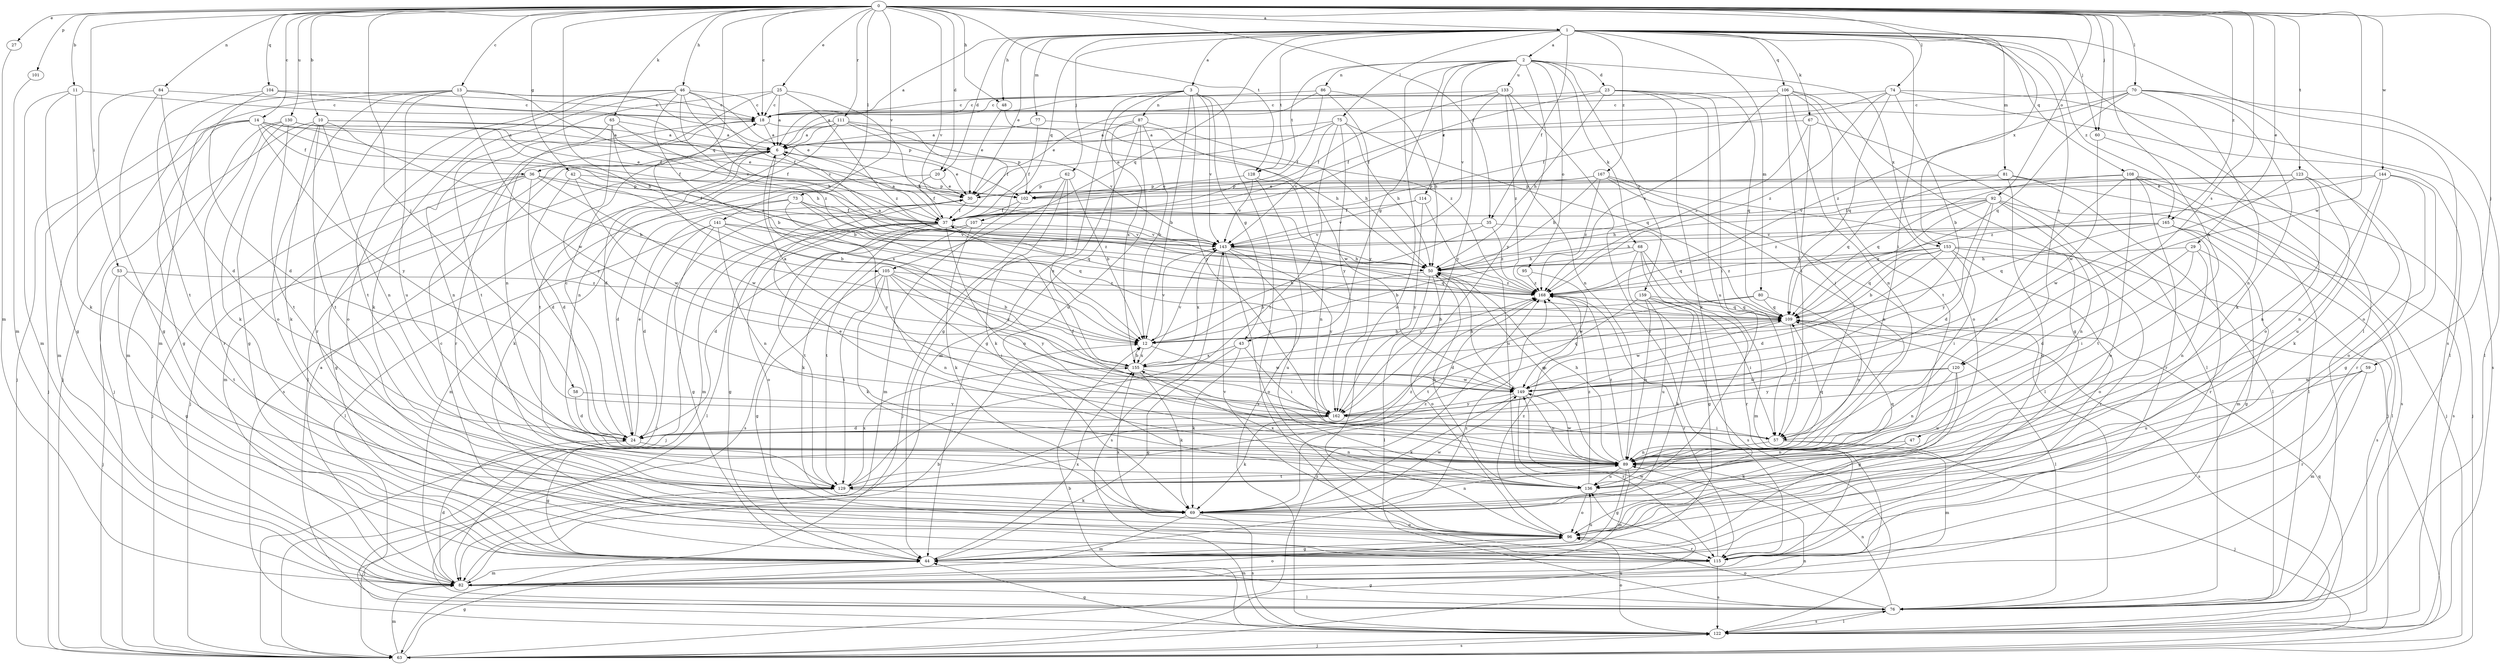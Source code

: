 strict digraph  {
0;
1;
2;
3;
6;
10;
11;
12;
13;
14;
18;
20;
23;
24;
25;
27;
29;
30;
35;
36;
37;
42;
43;
44;
46;
47;
48;
50;
53;
57;
58;
59;
60;
62;
63;
65;
67;
68;
69;
70;
73;
74;
75;
76;
77;
80;
81;
82;
84;
86;
87;
89;
92;
95;
96;
101;
102;
104;
105;
106;
107;
108;
109;
111;
114;
115;
120;
122;
123;
128;
129;
130;
133;
136;
141;
143;
144;
149;
153;
155;
159;
162;
165;
167;
168;
0 -> 1  [label=a];
0 -> 10  [label=b];
0 -> 11  [label=b];
0 -> 12  [label=b];
0 -> 13  [label=c];
0 -> 14  [label=c];
0 -> 18  [label=c];
0 -> 20  [label=d];
0 -> 25  [label=e];
0 -> 27  [label=e];
0 -> 29  [label=e];
0 -> 35  [label=f];
0 -> 42  [label=g];
0 -> 46  [label=h];
0 -> 47  [label=h];
0 -> 48  [label=h];
0 -> 53  [label=i];
0 -> 58  [label=j];
0 -> 59  [label=j];
0 -> 60  [label=j];
0 -> 65  [label=k];
0 -> 70  [label=l];
0 -> 73  [label=l];
0 -> 74  [label=l];
0 -> 84  [label=n];
0 -> 92  [label=o];
0 -> 101  [label=p];
0 -> 104  [label=q];
0 -> 105  [label=q];
0 -> 111  [label=r];
0 -> 120  [label=s];
0 -> 123  [label=t];
0 -> 128  [label=t];
0 -> 130  [label=u];
0 -> 141  [label=v];
0 -> 143  [label=v];
0 -> 144  [label=w];
0 -> 149  [label=w];
0 -> 153  [label=x];
0 -> 165  [label=z];
1 -> 2  [label=a];
1 -> 3  [label=a];
1 -> 6  [label=a];
1 -> 20  [label=d];
1 -> 30  [label=e];
1 -> 35  [label=f];
1 -> 48  [label=h];
1 -> 57  [label=i];
1 -> 60  [label=j];
1 -> 62  [label=j];
1 -> 67  [label=k];
1 -> 75  [label=l];
1 -> 76  [label=l];
1 -> 77  [label=m];
1 -> 80  [label=m];
1 -> 81  [label=m];
1 -> 105  [label=q];
1 -> 106  [label=q];
1 -> 107  [label=q];
1 -> 108  [label=q];
1 -> 120  [label=s];
1 -> 122  [label=s];
1 -> 128  [label=t];
1 -> 165  [label=z];
1 -> 167  [label=z];
2 -> 23  [label=d];
2 -> 43  [label=g];
2 -> 68  [label=k];
2 -> 86  [label=n];
2 -> 95  [label=o];
2 -> 96  [label=o];
2 -> 114  [label=r];
2 -> 128  [label=t];
2 -> 133  [label=u];
2 -> 143  [label=v];
2 -> 153  [label=x];
2 -> 159  [label=y];
2 -> 162  [label=y];
3 -> 6  [label=a];
3 -> 12  [label=b];
3 -> 43  [label=g];
3 -> 44  [label=g];
3 -> 87  [label=n];
3 -> 115  [label=r];
3 -> 143  [label=v];
3 -> 155  [label=x];
3 -> 162  [label=y];
6 -> 30  [label=e];
6 -> 36  [label=f];
6 -> 63  [label=j];
6 -> 76  [label=l];
6 -> 122  [label=s];
6 -> 155  [label=x];
10 -> 6  [label=a];
10 -> 12  [label=b];
10 -> 30  [label=e];
10 -> 44  [label=g];
10 -> 63  [label=j];
10 -> 69  [label=k];
10 -> 89  [label=n];
10 -> 129  [label=t];
11 -> 18  [label=c];
11 -> 44  [label=g];
11 -> 69  [label=k];
11 -> 82  [label=m];
12 -> 143  [label=v];
12 -> 149  [label=w];
12 -> 155  [label=x];
13 -> 18  [label=c];
13 -> 30  [label=e];
13 -> 63  [label=j];
13 -> 82  [label=m];
13 -> 96  [label=o];
13 -> 115  [label=r];
13 -> 136  [label=u];
13 -> 143  [label=v];
13 -> 149  [label=w];
14 -> 6  [label=a];
14 -> 36  [label=f];
14 -> 37  [label=f];
14 -> 44  [label=g];
14 -> 50  [label=h];
14 -> 63  [label=j];
14 -> 82  [label=m];
14 -> 162  [label=y];
18 -> 6  [label=a];
18 -> 102  [label=p];
18 -> 115  [label=r];
20 -> 30  [label=e];
20 -> 37  [label=f];
20 -> 69  [label=k];
23 -> 18  [label=c];
23 -> 37  [label=f];
23 -> 50  [label=h];
23 -> 57  [label=i];
23 -> 69  [label=k];
23 -> 109  [label=q];
23 -> 136  [label=u];
24 -> 18  [label=c];
24 -> 30  [label=e];
24 -> 44  [label=g];
24 -> 89  [label=n];
25 -> 6  [label=a];
25 -> 18  [label=c];
25 -> 50  [label=h];
25 -> 89  [label=n];
25 -> 129  [label=t];
25 -> 168  [label=z];
27 -> 82  [label=m];
29 -> 24  [label=d];
29 -> 44  [label=g];
29 -> 50  [label=h];
29 -> 57  [label=i];
29 -> 89  [label=n];
30 -> 37  [label=f];
30 -> 63  [label=j];
30 -> 82  [label=m];
35 -> 12  [label=b];
35 -> 109  [label=q];
35 -> 143  [label=v];
35 -> 168  [label=z];
36 -> 24  [label=d];
36 -> 37  [label=f];
36 -> 44  [label=g];
36 -> 63  [label=j];
36 -> 82  [label=m];
36 -> 102  [label=p];
36 -> 149  [label=w];
37 -> 6  [label=a];
37 -> 44  [label=g];
37 -> 63  [label=j];
37 -> 69  [label=k];
37 -> 76  [label=l];
37 -> 89  [label=n];
37 -> 96  [label=o];
37 -> 129  [label=t];
37 -> 143  [label=v];
42 -> 12  [label=b];
42 -> 24  [label=d];
42 -> 102  [label=p];
42 -> 149  [label=w];
43 -> 44  [label=g];
43 -> 57  [label=i];
43 -> 69  [label=k];
43 -> 155  [label=x];
44 -> 82  [label=m];
44 -> 136  [label=u];
44 -> 155  [label=x];
44 -> 168  [label=z];
46 -> 12  [label=b];
46 -> 18  [label=c];
46 -> 50  [label=h];
46 -> 69  [label=k];
46 -> 96  [label=o];
46 -> 102  [label=p];
46 -> 129  [label=t];
46 -> 143  [label=v];
46 -> 168  [label=z];
47 -> 69  [label=k];
47 -> 89  [label=n];
48 -> 30  [label=e];
48 -> 168  [label=z];
50 -> 6  [label=a];
50 -> 12  [label=b];
50 -> 76  [label=l];
50 -> 89  [label=n];
50 -> 96  [label=o];
50 -> 168  [label=z];
53 -> 44  [label=g];
53 -> 63  [label=j];
53 -> 129  [label=t];
53 -> 168  [label=z];
57 -> 37  [label=f];
57 -> 63  [label=j];
57 -> 82  [label=m];
57 -> 89  [label=n];
58 -> 24  [label=d];
58 -> 162  [label=y];
59 -> 82  [label=m];
59 -> 115  [label=r];
59 -> 136  [label=u];
59 -> 149  [label=w];
60 -> 96  [label=o];
60 -> 149  [label=w];
62 -> 12  [label=b];
62 -> 63  [label=j];
62 -> 69  [label=k];
62 -> 102  [label=p];
62 -> 155  [label=x];
63 -> 44  [label=g];
63 -> 82  [label=m];
63 -> 89  [label=n];
63 -> 122  [label=s];
63 -> 136  [label=u];
63 -> 168  [label=z];
65 -> 6  [label=a];
65 -> 12  [label=b];
65 -> 37  [label=f];
65 -> 89  [label=n];
65 -> 162  [label=y];
67 -> 6  [label=a];
67 -> 57  [label=i];
67 -> 76  [label=l];
67 -> 168  [label=z];
68 -> 12  [label=b];
68 -> 44  [label=g];
68 -> 50  [label=h];
68 -> 82  [label=m];
68 -> 115  [label=r];
68 -> 122  [label=s];
69 -> 82  [label=m];
69 -> 89  [label=n];
69 -> 96  [label=o];
69 -> 122  [label=s];
69 -> 149  [label=w];
69 -> 168  [label=z];
70 -> 18  [label=c];
70 -> 37  [label=f];
70 -> 69  [label=k];
70 -> 76  [label=l];
70 -> 89  [label=n];
70 -> 96  [label=o];
70 -> 109  [label=q];
70 -> 168  [label=z];
73 -> 24  [label=d];
73 -> 37  [label=f];
73 -> 82  [label=m];
73 -> 109  [label=q];
73 -> 162  [label=y];
73 -> 168  [label=z];
74 -> 12  [label=b];
74 -> 18  [label=c];
74 -> 37  [label=f];
74 -> 76  [label=l];
74 -> 109  [label=q];
74 -> 122  [label=s];
74 -> 168  [label=z];
75 -> 6  [label=a];
75 -> 30  [label=e];
75 -> 50  [label=h];
75 -> 109  [label=q];
75 -> 129  [label=t];
75 -> 143  [label=v];
75 -> 162  [label=y];
76 -> 44  [label=g];
76 -> 89  [label=n];
76 -> 96  [label=o];
76 -> 122  [label=s];
77 -> 6  [label=a];
77 -> 37  [label=f];
77 -> 149  [label=w];
80 -> 12  [label=b];
80 -> 24  [label=d];
80 -> 89  [label=n];
80 -> 109  [label=q];
81 -> 63  [label=j];
81 -> 76  [label=l];
81 -> 96  [label=o];
81 -> 102  [label=p];
81 -> 109  [label=q];
82 -> 6  [label=a];
82 -> 12  [label=b];
82 -> 24  [label=d];
82 -> 76  [label=l];
82 -> 96  [label=o];
84 -> 18  [label=c];
84 -> 24  [label=d];
84 -> 44  [label=g];
84 -> 63  [label=j];
86 -> 18  [label=c];
86 -> 30  [label=e];
86 -> 37  [label=f];
86 -> 50  [label=h];
86 -> 162  [label=y];
87 -> 6  [label=a];
87 -> 12  [label=b];
87 -> 44  [label=g];
87 -> 50  [label=h];
87 -> 82  [label=m];
87 -> 136  [label=u];
89 -> 30  [label=e];
89 -> 44  [label=g];
89 -> 50  [label=h];
89 -> 82  [label=m];
89 -> 109  [label=q];
89 -> 129  [label=t];
89 -> 136  [label=u];
89 -> 149  [label=w];
89 -> 168  [label=z];
92 -> 24  [label=d];
92 -> 37  [label=f];
92 -> 50  [label=h];
92 -> 89  [label=n];
92 -> 109  [label=q];
92 -> 122  [label=s];
92 -> 129  [label=t];
92 -> 162  [label=y];
92 -> 168  [label=z];
95 -> 149  [label=w];
95 -> 168  [label=z];
96 -> 44  [label=g];
96 -> 115  [label=r];
96 -> 143  [label=v];
96 -> 155  [label=x];
96 -> 168  [label=z];
101 -> 82  [label=m];
102 -> 37  [label=f];
102 -> 82  [label=m];
104 -> 18  [label=c];
104 -> 24  [label=d];
104 -> 37  [label=f];
104 -> 129  [label=t];
105 -> 12  [label=b];
105 -> 44  [label=g];
105 -> 57  [label=i];
105 -> 69  [label=k];
105 -> 89  [label=n];
105 -> 129  [label=t];
105 -> 162  [label=y];
105 -> 168  [label=z];
106 -> 18  [label=c];
106 -> 44  [label=g];
106 -> 57  [label=i];
106 -> 89  [label=n];
106 -> 96  [label=o];
106 -> 129  [label=t];
106 -> 168  [label=z];
107 -> 24  [label=d];
107 -> 69  [label=k];
107 -> 122  [label=s];
107 -> 129  [label=t];
107 -> 143  [label=v];
108 -> 63  [label=j];
108 -> 76  [label=l];
108 -> 89  [label=n];
108 -> 96  [label=o];
108 -> 102  [label=p];
108 -> 109  [label=q];
108 -> 115  [label=r];
108 -> 122  [label=s];
109 -> 12  [label=b];
109 -> 57  [label=i];
109 -> 76  [label=l];
109 -> 122  [label=s];
109 -> 149  [label=w];
111 -> 6  [label=a];
111 -> 24  [label=d];
111 -> 37  [label=f];
111 -> 50  [label=h];
111 -> 89  [label=n];
111 -> 129  [label=t];
111 -> 143  [label=v];
114 -> 37  [label=f];
114 -> 136  [label=u];
114 -> 143  [label=v];
114 -> 162  [label=y];
115 -> 18  [label=c];
115 -> 82  [label=m];
115 -> 122  [label=s];
115 -> 149  [label=w];
120 -> 44  [label=g];
120 -> 89  [label=n];
120 -> 136  [label=u];
120 -> 149  [label=w];
120 -> 162  [label=y];
122 -> 12  [label=b];
122 -> 44  [label=g];
122 -> 63  [label=j];
122 -> 76  [label=l];
122 -> 96  [label=o];
122 -> 109  [label=q];
123 -> 30  [label=e];
123 -> 89  [label=n];
123 -> 115  [label=r];
123 -> 136  [label=u];
123 -> 143  [label=v];
123 -> 149  [label=w];
128 -> 89  [label=n];
128 -> 102  [label=p];
128 -> 122  [label=s];
128 -> 143  [label=v];
129 -> 63  [label=j];
129 -> 69  [label=k];
129 -> 109  [label=q];
129 -> 155  [label=x];
129 -> 168  [label=z];
130 -> 6  [label=a];
130 -> 30  [label=e];
130 -> 69  [label=k];
130 -> 82  [label=m];
130 -> 115  [label=r];
130 -> 129  [label=t];
130 -> 168  [label=z];
133 -> 18  [label=c];
133 -> 37  [label=f];
133 -> 89  [label=n];
133 -> 115  [label=r];
133 -> 162  [label=y];
133 -> 168  [label=z];
136 -> 50  [label=h];
136 -> 96  [label=o];
136 -> 155  [label=x];
136 -> 168  [label=z];
141 -> 24  [label=d];
141 -> 44  [label=g];
141 -> 76  [label=l];
141 -> 89  [label=n];
141 -> 109  [label=q];
141 -> 143  [label=v];
141 -> 162  [label=y];
143 -> 50  [label=h];
143 -> 96  [label=o];
143 -> 109  [label=q];
143 -> 122  [label=s];
143 -> 136  [label=u];
143 -> 155  [label=x];
143 -> 162  [label=y];
144 -> 30  [label=e];
144 -> 44  [label=g];
144 -> 69  [label=k];
144 -> 89  [label=n];
144 -> 96  [label=o];
144 -> 168  [label=z];
149 -> 50  [label=h];
149 -> 69  [label=k];
149 -> 89  [label=n];
149 -> 115  [label=r];
149 -> 162  [label=y];
153 -> 12  [label=b];
153 -> 24  [label=d];
153 -> 50  [label=h];
153 -> 57  [label=i];
153 -> 96  [label=o];
153 -> 109  [label=q];
153 -> 115  [label=r];
153 -> 122  [label=s];
153 -> 168  [label=z];
155 -> 6  [label=a];
155 -> 12  [label=b];
155 -> 69  [label=k];
155 -> 109  [label=q];
155 -> 143  [label=v];
155 -> 149  [label=w];
155 -> 168  [label=z];
159 -> 57  [label=i];
159 -> 69  [label=k];
159 -> 89  [label=n];
159 -> 109  [label=q];
159 -> 129  [label=t];
159 -> 136  [label=u];
162 -> 24  [label=d];
162 -> 57  [label=i];
162 -> 69  [label=k];
162 -> 109  [label=q];
165 -> 50  [label=h];
165 -> 76  [label=l];
165 -> 82  [label=m];
165 -> 109  [label=q];
165 -> 115  [label=r];
165 -> 143  [label=v];
167 -> 30  [label=e];
167 -> 50  [label=h];
167 -> 63  [label=j];
167 -> 76  [label=l];
167 -> 89  [label=n];
167 -> 102  [label=p];
167 -> 168  [label=z];
168 -> 109  [label=q];
168 -> 115  [label=r];
}
